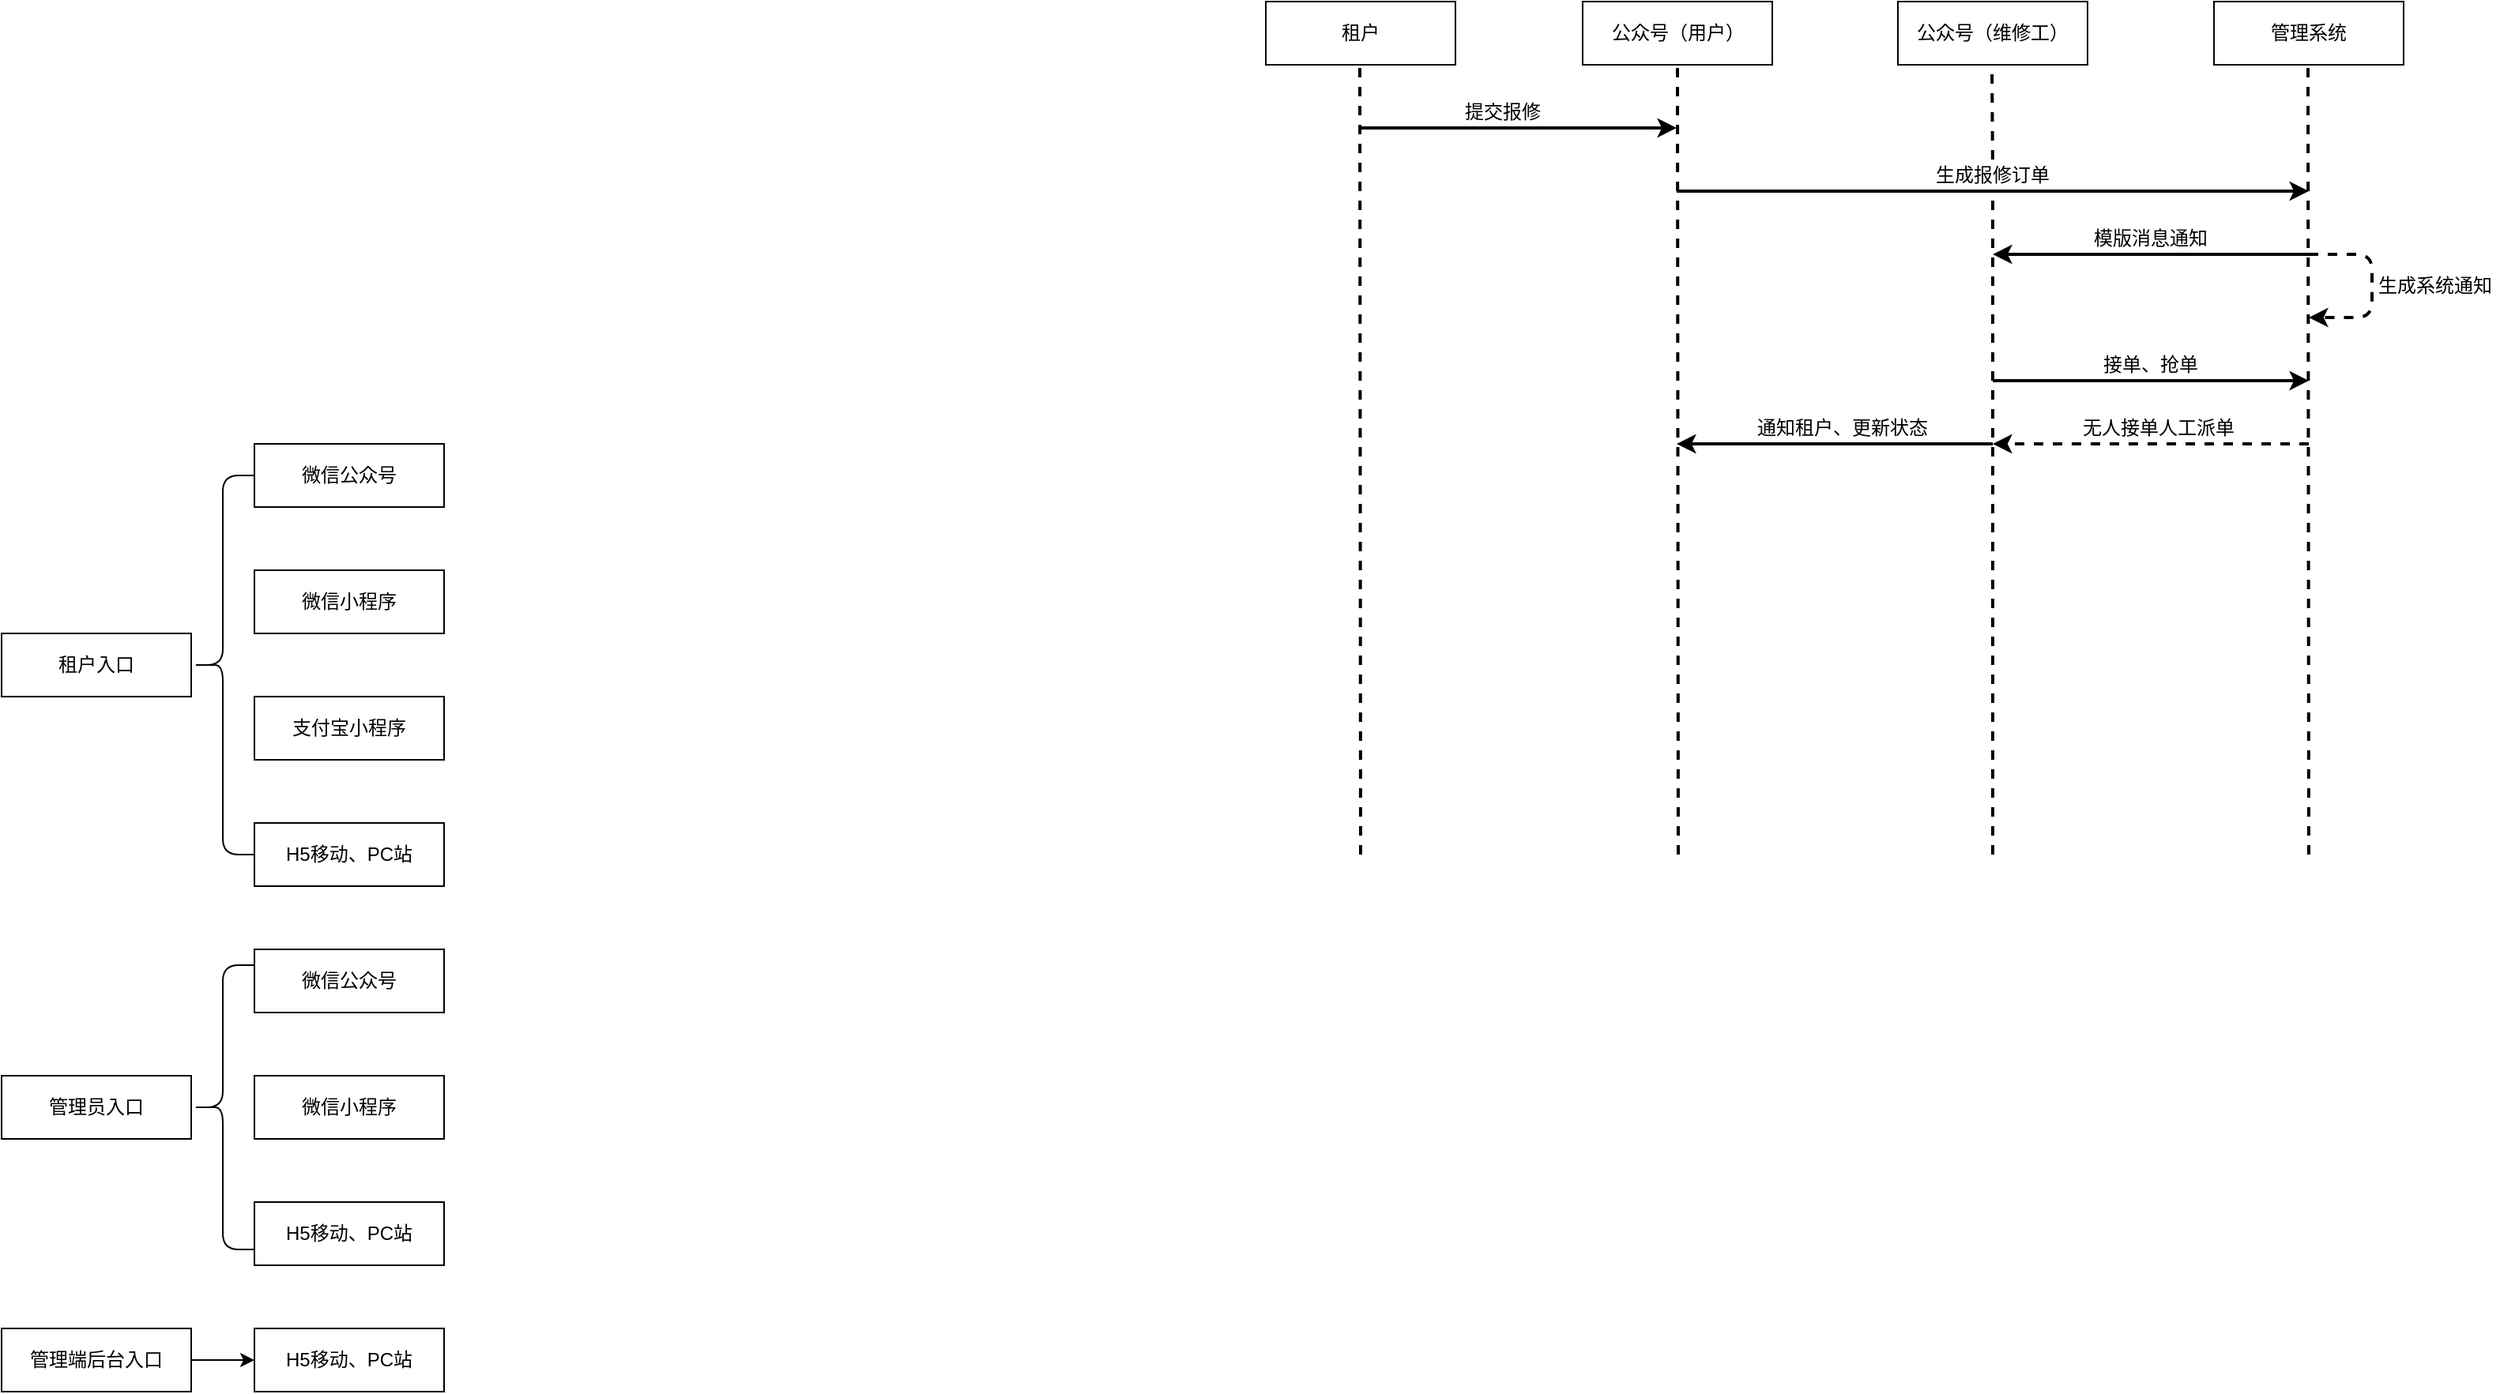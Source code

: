 <mxfile version="14.7.1" type="github">
  <diagram id="moyvBZoqEqQ-8UYQ3a70" name="Page-1">
    <mxGraphModel dx="1186" dy="740" grid="1" gridSize="10" guides="1" tooltips="1" connect="1" arrows="1" fold="1" page="1" pageScale="1" pageWidth="827" pageHeight="1169" math="0" shadow="0">
      <root>
        <mxCell id="0" />
        <mxCell id="1" parent="0" />
        <mxCell id="YB-uOoayBmhUFbvPWa7u-1" value="管理员入口" style="rounded=0;whiteSpace=wrap;html=1;" parent="1" vertex="1">
          <mxGeometry x="240" y="880" width="120" height="40" as="geometry" />
        </mxCell>
        <mxCell id="YB-uOoayBmhUFbvPWa7u-2" value="租户入口" style="rounded=0;whiteSpace=wrap;html=1;" parent="1" vertex="1">
          <mxGeometry x="240" y="600" width="120" height="40" as="geometry" />
        </mxCell>
        <mxCell id="YB-uOoayBmhUFbvPWa7u-16" style="edgeStyle=orthogonalEdgeStyle;rounded=0;orthogonalLoop=1;jettySize=auto;html=1;exitX=1;exitY=0.5;exitDx=0;exitDy=0;entryX=0;entryY=0.5;entryDx=0;entryDy=0;" parent="1" source="YB-uOoayBmhUFbvPWa7u-3" target="YB-uOoayBmhUFbvPWa7u-15" edge="1">
          <mxGeometry relative="1" as="geometry" />
        </mxCell>
        <mxCell id="YB-uOoayBmhUFbvPWa7u-3" value="管理端后台入口" style="rounded=0;whiteSpace=wrap;html=1;" parent="1" vertex="1">
          <mxGeometry x="240" y="1040" width="120" height="40" as="geometry" />
        </mxCell>
        <mxCell id="YB-uOoayBmhUFbvPWa7u-4" value="微信公众号" style="rounded=0;whiteSpace=wrap;html=1;" parent="1" vertex="1">
          <mxGeometry x="400" y="480" width="120" height="40" as="geometry" />
        </mxCell>
        <mxCell id="YB-uOoayBmhUFbvPWa7u-5" value="微信小程序" style="rounded=0;whiteSpace=wrap;html=1;" parent="1" vertex="1">
          <mxGeometry x="400" y="560" width="120" height="40" as="geometry" />
        </mxCell>
        <mxCell id="YB-uOoayBmhUFbvPWa7u-6" value="支付宝小程序" style="rounded=0;whiteSpace=wrap;html=1;" parent="1" vertex="1">
          <mxGeometry x="400" y="640" width="120" height="40" as="geometry" />
        </mxCell>
        <mxCell id="YB-uOoayBmhUFbvPWa7u-9" value="" style="shape=curlyBracket;whiteSpace=wrap;html=1;rounded=1;" parent="1" vertex="1">
          <mxGeometry x="360" y="500" width="40" height="240" as="geometry" />
        </mxCell>
        <mxCell id="YB-uOoayBmhUFbvPWa7u-10" value="H5移动、PC站" style="rounded=0;whiteSpace=wrap;html=1;" parent="1" vertex="1">
          <mxGeometry x="400" y="720" width="120" height="40" as="geometry" />
        </mxCell>
        <mxCell id="YB-uOoayBmhUFbvPWa7u-11" value="H5移动、PC站" style="rounded=0;whiteSpace=wrap;html=1;" parent="1" vertex="1">
          <mxGeometry x="400" y="960" width="120" height="40" as="geometry" />
        </mxCell>
        <mxCell id="YB-uOoayBmhUFbvPWa7u-12" value="微信公众号" style="rounded=0;whiteSpace=wrap;html=1;" parent="1" vertex="1">
          <mxGeometry x="400" y="800" width="120" height="40" as="geometry" />
        </mxCell>
        <mxCell id="YB-uOoayBmhUFbvPWa7u-13" value="微信小程序" style="rounded=0;whiteSpace=wrap;html=1;" parent="1" vertex="1">
          <mxGeometry x="400" y="880" width="120" height="40" as="geometry" />
        </mxCell>
        <mxCell id="YB-uOoayBmhUFbvPWa7u-14" value="" style="shape=curlyBracket;whiteSpace=wrap;html=1;rounded=1;" parent="1" vertex="1">
          <mxGeometry x="360" y="810" width="40" height="180" as="geometry" />
        </mxCell>
        <mxCell id="YB-uOoayBmhUFbvPWa7u-15" value="H5移动、PC站" style="rounded=0;whiteSpace=wrap;html=1;" parent="1" vertex="1">
          <mxGeometry x="400" y="1040" width="120" height="40" as="geometry" />
        </mxCell>
        <mxCell id="7Hp0aEXJhVOCBosLb66T-6" value="公众号（用户）" style="rounded=0;whiteSpace=wrap;html=1;" vertex="1" parent="1">
          <mxGeometry x="1240.5" y="200" width="120" height="40" as="geometry" />
        </mxCell>
        <mxCell id="7Hp0aEXJhVOCBosLb66T-7" value="公众号（维修工）" style="rounded=0;whiteSpace=wrap;html=1;" vertex="1" parent="1">
          <mxGeometry x="1440" y="200" width="120" height="40" as="geometry" />
        </mxCell>
        <mxCell id="7Hp0aEXJhVOCBosLb66T-8" value="管理系统" style="rounded=0;whiteSpace=wrap;html=1;" vertex="1" parent="1">
          <mxGeometry x="1640" y="200" width="120" height="40" as="geometry" />
        </mxCell>
        <mxCell id="7Hp0aEXJhVOCBosLb66T-9" value="" style="endArrow=none;dashed=1;html=1;entryX=0.5;entryY=1;entryDx=0;entryDy=0;strokeWidth=2;" edge="1" parent="1" target="7Hp0aEXJhVOCBosLb66T-6">
          <mxGeometry width="50" height="50" relative="1" as="geometry">
            <mxPoint x="1301" y="740" as="sourcePoint" />
            <mxPoint x="1325.5" y="290" as="targetPoint" />
          </mxGeometry>
        </mxCell>
        <mxCell id="7Hp0aEXJhVOCBosLb66T-13" value="" style="endArrow=none;dashed=1;html=1;entryX=0.5;entryY=1;entryDx=0;entryDy=0;strokeWidth=2;startArrow=none;" edge="1" parent="1" source="7Hp0aEXJhVOCBosLb66T-21">
          <mxGeometry width="50" height="50" relative="1" as="geometry">
            <mxPoint x="1500" y="740" as="sourcePoint" />
            <mxPoint x="1499.5" y="240" as="targetPoint" />
          </mxGeometry>
        </mxCell>
        <mxCell id="7Hp0aEXJhVOCBosLb66T-14" value="" style="endArrow=none;dashed=1;html=1;entryX=0.5;entryY=1;entryDx=0;entryDy=0;strokeWidth=2;" edge="1" parent="1">
          <mxGeometry width="50" height="50" relative="1" as="geometry">
            <mxPoint x="1700" y="740" as="sourcePoint" />
            <mxPoint x="1699.5" y="240" as="targetPoint" />
          </mxGeometry>
        </mxCell>
        <mxCell id="7Hp0aEXJhVOCBosLb66T-16" value="租户" style="rounded=0;whiteSpace=wrap;html=1;" vertex="1" parent="1">
          <mxGeometry x="1040" y="200" width="120" height="40" as="geometry" />
        </mxCell>
        <mxCell id="7Hp0aEXJhVOCBosLb66T-17" value="" style="endArrow=none;dashed=1;html=1;entryX=0.5;entryY=1;entryDx=0;entryDy=0;strokeWidth=2;" edge="1" parent="1">
          <mxGeometry width="50" height="50" relative="1" as="geometry">
            <mxPoint x="1100" y="740" as="sourcePoint" />
            <mxPoint x="1099.5" y="240" as="targetPoint" />
          </mxGeometry>
        </mxCell>
        <mxCell id="7Hp0aEXJhVOCBosLb66T-18" value="" style="endArrow=classic;html=1;strokeWidth=2;" edge="1" parent="1">
          <mxGeometry width="50" height="50" relative="1" as="geometry">
            <mxPoint x="1100" y="280" as="sourcePoint" />
            <mxPoint x="1300" y="280" as="targetPoint" />
          </mxGeometry>
        </mxCell>
        <mxCell id="7Hp0aEXJhVOCBosLb66T-19" value="提交报修" style="text;html=1;strokeColor=none;fillColor=none;align=center;verticalAlign=middle;whiteSpace=wrap;rounded=0;" vertex="1" parent="1">
          <mxGeometry x="1150" y="260" width="80" height="20" as="geometry" />
        </mxCell>
        <mxCell id="7Hp0aEXJhVOCBosLb66T-20" value="" style="endArrow=classic;html=1;strokeWidth=2;" edge="1" parent="1">
          <mxGeometry width="50" height="50" relative="1" as="geometry">
            <mxPoint x="1300" y="320" as="sourcePoint" />
            <mxPoint x="1700" y="320" as="targetPoint" />
          </mxGeometry>
        </mxCell>
        <mxCell id="7Hp0aEXJhVOCBosLb66T-24" value="" style="endArrow=classic;html=1;strokeWidth=2;" edge="1" parent="1">
          <mxGeometry width="50" height="50" relative="1" as="geometry">
            <mxPoint x="1700" y="360" as="sourcePoint" />
            <mxPoint x="1500" y="360" as="targetPoint" />
          </mxGeometry>
        </mxCell>
        <mxCell id="7Hp0aEXJhVOCBosLb66T-25" value="模版消息通知" style="text;html=1;strokeColor=none;fillColor=none;align=center;verticalAlign=middle;whiteSpace=wrap;rounded=0;" vertex="1" parent="1">
          <mxGeometry x="1560" y="340" width="80" height="20" as="geometry" />
        </mxCell>
        <mxCell id="7Hp0aEXJhVOCBosLb66T-27" value="" style="edgeStyle=elbowEdgeStyle;elbow=horizontal;endArrow=classic;html=1;strokeWidth=2;dashed=1;" edge="1" parent="1">
          <mxGeometry width="50" height="50" relative="1" as="geometry">
            <mxPoint x="1700" y="360" as="sourcePoint" />
            <mxPoint x="1700" y="400" as="targetPoint" />
            <Array as="points">
              <mxPoint x="1740" y="380" />
            </Array>
          </mxGeometry>
        </mxCell>
        <mxCell id="7Hp0aEXJhVOCBosLb66T-21" value="生成报修订单" style="text;html=1;strokeColor=none;fillColor=none;align=center;verticalAlign=middle;whiteSpace=wrap;rounded=0;" vertex="1" parent="1">
          <mxGeometry x="1460" y="300" width="80" height="20" as="geometry" />
        </mxCell>
        <mxCell id="7Hp0aEXJhVOCBosLb66T-28" value="" style="endArrow=none;dashed=1;html=1;entryX=0.5;entryY=1;entryDx=0;entryDy=0;strokeWidth=2;" edge="1" parent="1" target="7Hp0aEXJhVOCBosLb66T-21">
          <mxGeometry width="50" height="50" relative="1" as="geometry">
            <mxPoint x="1500" y="740" as="sourcePoint" />
            <mxPoint x="1499.5" y="240" as="targetPoint" />
          </mxGeometry>
        </mxCell>
        <mxCell id="7Hp0aEXJhVOCBosLb66T-29" value="生成系统通知" style="text;html=1;strokeColor=none;fillColor=none;align=center;verticalAlign=middle;whiteSpace=wrap;rounded=0;" vertex="1" parent="1">
          <mxGeometry x="1740" y="370" width="80" height="20" as="geometry" />
        </mxCell>
        <mxCell id="7Hp0aEXJhVOCBosLb66T-31" value="" style="endArrow=classic;html=1;strokeWidth=2;" edge="1" parent="1">
          <mxGeometry width="50" height="50" relative="1" as="geometry">
            <mxPoint x="1500" y="440" as="sourcePoint" />
            <mxPoint x="1700" y="440" as="targetPoint" />
          </mxGeometry>
        </mxCell>
        <mxCell id="7Hp0aEXJhVOCBosLb66T-32" value="接单、抢单" style="text;html=1;strokeColor=none;fillColor=none;align=center;verticalAlign=middle;whiteSpace=wrap;rounded=0;" vertex="1" parent="1">
          <mxGeometry x="1560" y="420" width="80" height="20" as="geometry" />
        </mxCell>
        <mxCell id="7Hp0aEXJhVOCBosLb66T-33" value="" style="endArrow=classic;html=1;dashed=1;strokeWidth=2;" edge="1" parent="1">
          <mxGeometry width="50" height="50" relative="1" as="geometry">
            <mxPoint x="1700" y="480" as="sourcePoint" />
            <mxPoint x="1500" y="480" as="targetPoint" />
          </mxGeometry>
        </mxCell>
        <mxCell id="7Hp0aEXJhVOCBosLb66T-34" value="无人接单人工派单" style="text;html=1;strokeColor=none;fillColor=none;align=center;verticalAlign=middle;whiteSpace=wrap;rounded=0;" vertex="1" parent="1">
          <mxGeometry x="1550" y="460" width="110" height="20" as="geometry" />
        </mxCell>
        <mxCell id="7Hp0aEXJhVOCBosLb66T-35" value="" style="endArrow=classic;html=1;strokeWidth=2;" edge="1" parent="1">
          <mxGeometry width="50" height="50" relative="1" as="geometry">
            <mxPoint x="1500" y="480" as="sourcePoint" />
            <mxPoint x="1300" y="480" as="targetPoint" />
          </mxGeometry>
        </mxCell>
        <mxCell id="7Hp0aEXJhVOCBosLb66T-37" value="通知租户、更新状态" style="text;html=1;strokeColor=none;fillColor=none;align=center;verticalAlign=middle;whiteSpace=wrap;rounded=0;" vertex="1" parent="1">
          <mxGeometry x="1350" y="460" width="110" height="20" as="geometry" />
        </mxCell>
      </root>
    </mxGraphModel>
  </diagram>
</mxfile>
